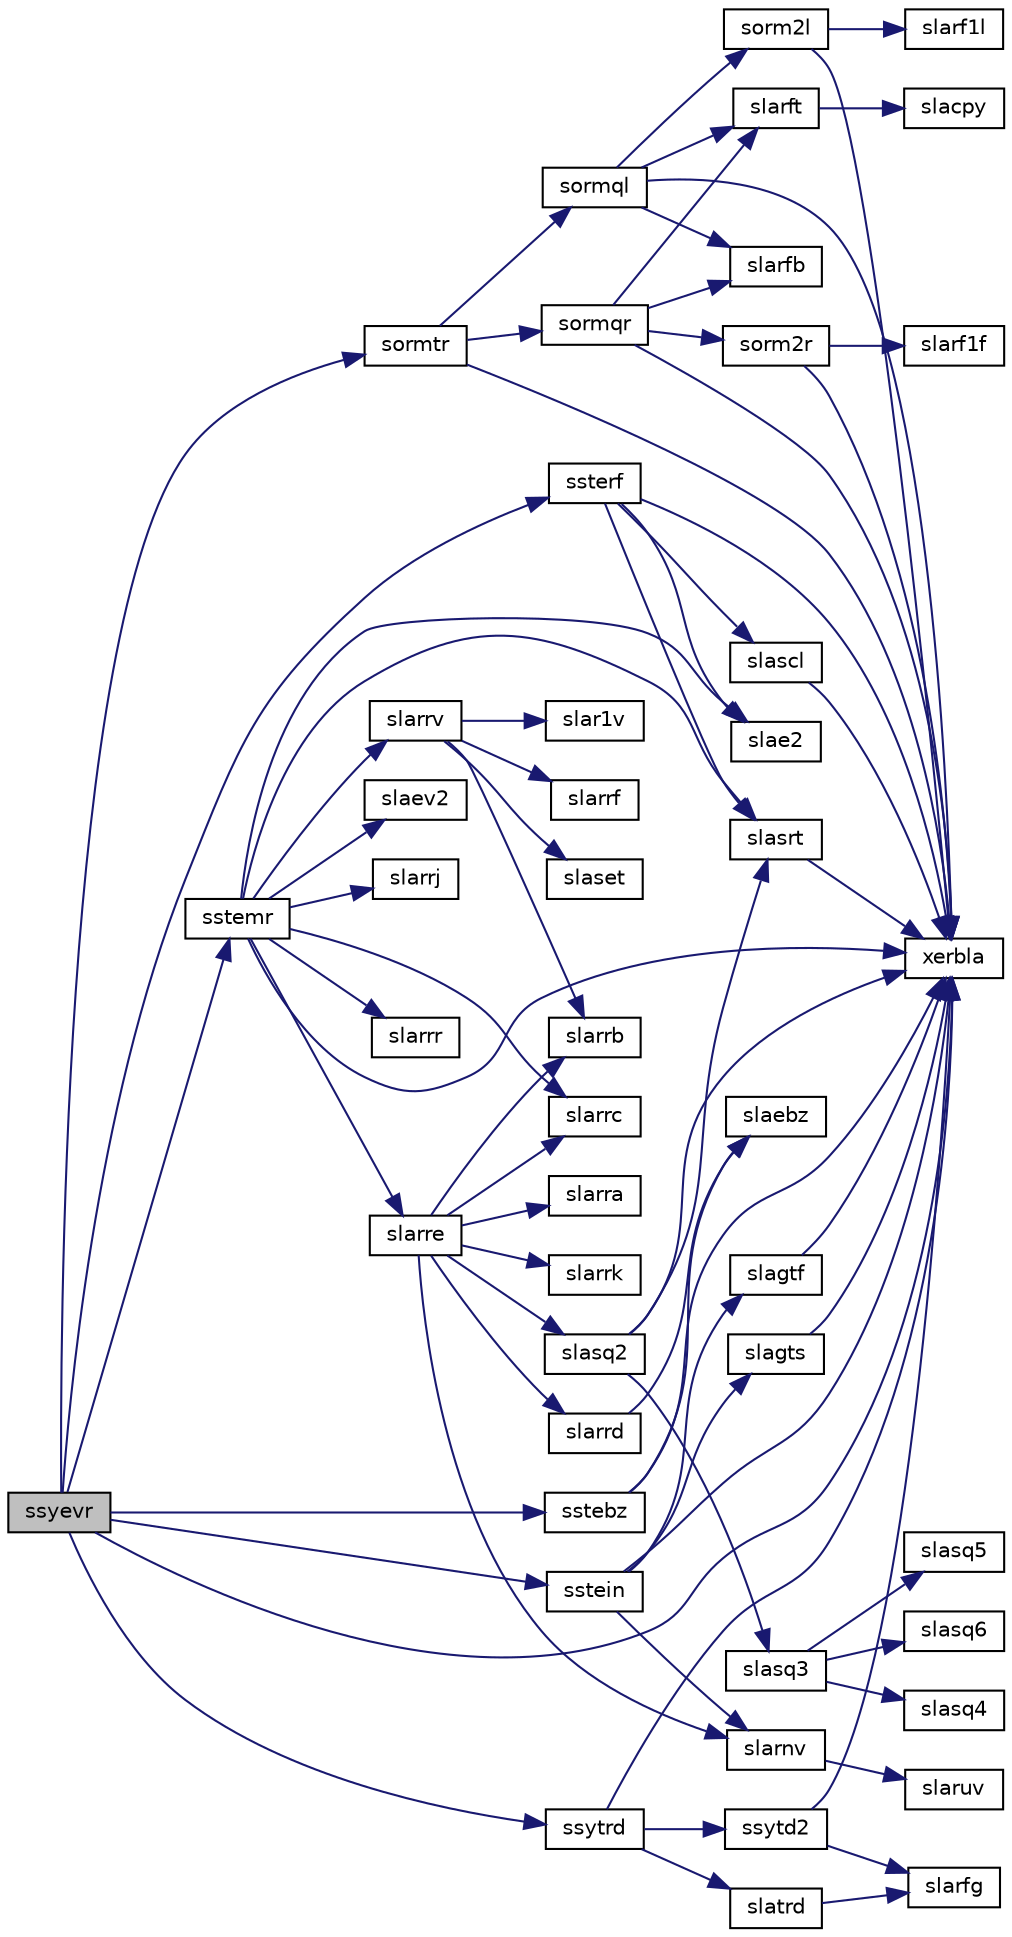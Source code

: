 digraph "ssyevr"
{
 // LATEX_PDF_SIZE
  edge [fontname="Helvetica",fontsize="10",labelfontname="Helvetica",labelfontsize="10"];
  node [fontname="Helvetica",fontsize="10",shape=record];
  rankdir="LR";
  Node1 [label="ssyevr",height=0.2,width=0.4,color="black", fillcolor="grey75", style="filled", fontcolor="black",tooltip="SSYEVR computes the eigenvalues and, optionally, the left and/or right eigenvectors for SY matrices"];
  Node1 -> Node2 [color="midnightblue",fontsize="10",style="solid",fontname="Helvetica"];
  Node2 [label="sormtr",height=0.2,width=0.4,color="black", fillcolor="white", style="filled",URL="$sormtr_8f.html#a239433f886d4c2ed79735499b28c9cae",tooltip="SORMTR"];
  Node2 -> Node3 [color="midnightblue",fontsize="10",style="solid",fontname="Helvetica"];
  Node3 [label="sormql",height=0.2,width=0.4,color="black", fillcolor="white", style="filled",URL="$sormql_8f.html#a66ed47ac53ccd24962fb4b42763cc3c3",tooltip="SORMQL"];
  Node3 -> Node4 [color="midnightblue",fontsize="10",style="solid",fontname="Helvetica"];
  Node4 [label="slarfb",height=0.2,width=0.4,color="black", fillcolor="white", style="filled",URL="$slarfb_8f.html#abd00c98d81aee1efa14e838bafa8078a",tooltip="SLARFB applies a block reflector or its transpose to a general rectangular matrix."];
  Node3 -> Node5 [color="midnightblue",fontsize="10",style="solid",fontname="Helvetica"];
  Node5 [label="slarft",height=0.2,width=0.4,color="black", fillcolor="white", style="filled",URL="$slarft_8f.html#a65328f5195290453fa03cb785888a95d",tooltip="SLARFT forms the triangular factor T of a block reflector H = I - vtvH"];
  Node5 -> Node6 [color="midnightblue",fontsize="10",style="solid",fontname="Helvetica"];
  Node6 [label="slacpy",height=0.2,width=0.4,color="black", fillcolor="white", style="filled",URL="$slacpy_8f.html#a7780c991533ce8dd1f2c22ae2d563f08",tooltip="SLACPY copies all or part of one two-dimensional array to another."];
  Node3 -> Node7 [color="midnightblue",fontsize="10",style="solid",fontname="Helvetica"];
  Node7 [label="sorm2l",height=0.2,width=0.4,color="black", fillcolor="white", style="filled",URL="$sorm2l_8f.html#a0f0a0604ded2725236045bf9503c4a76",tooltip="SORM2L multiplies a general matrix by the orthogonal matrix from a QL factorization determined by sge..."];
  Node7 -> Node8 [color="midnightblue",fontsize="10",style="solid",fontname="Helvetica"];
  Node8 [label="slarf1l",height=0.2,width=0.4,color="black", fillcolor="white", style="filled",URL="$slarf1l_8f.html#a2cd524707ffe6a2e5594c43517e1ba41",tooltip="SLARF1L applies an elementary reflector to a general rectangular"];
  Node7 -> Node9 [color="midnightblue",fontsize="10",style="solid",fontname="Helvetica"];
  Node9 [label="xerbla",height=0.2,width=0.4,color="black", fillcolor="white", style="filled",URL="$xerbla_8f.html#a377ee61015baf8dea7770b3a404b1c07",tooltip="XERBLA"];
  Node3 -> Node9 [color="midnightblue",fontsize="10",style="solid",fontname="Helvetica"];
  Node2 -> Node10 [color="midnightblue",fontsize="10",style="solid",fontname="Helvetica"];
  Node10 [label="sormqr",height=0.2,width=0.4,color="black", fillcolor="white", style="filled",URL="$sormqr_8f.html#ab4d0e540fc95dc0151bc2c9995cabd25",tooltip="SORMQR"];
  Node10 -> Node4 [color="midnightblue",fontsize="10",style="solid",fontname="Helvetica"];
  Node10 -> Node5 [color="midnightblue",fontsize="10",style="solid",fontname="Helvetica"];
  Node10 -> Node11 [color="midnightblue",fontsize="10",style="solid",fontname="Helvetica"];
  Node11 [label="sorm2r",height=0.2,width=0.4,color="black", fillcolor="white", style="filled",URL="$sorm2r_8f.html#a45a8a1e608ebbcc3fcafbe60f2995d78",tooltip="SORM2R multiplies a general matrix by the orthogonal matrix from a QR factorization determined by sge..."];
  Node11 -> Node12 [color="midnightblue",fontsize="10",style="solid",fontname="Helvetica"];
  Node12 [label="slarf1f",height=0.2,width=0.4,color="black", fillcolor="white", style="filled",URL="$slarf1f_8f.html#aefd3efd961011e8288e1a09bb2e04b99",tooltip="SLARF1F applies an elementary reflector to a general rectangular"];
  Node11 -> Node9 [color="midnightblue",fontsize="10",style="solid",fontname="Helvetica"];
  Node10 -> Node9 [color="midnightblue",fontsize="10",style="solid",fontname="Helvetica"];
  Node2 -> Node9 [color="midnightblue",fontsize="10",style="solid",fontname="Helvetica"];
  Node1 -> Node13 [color="midnightblue",fontsize="10",style="solid",fontname="Helvetica"];
  Node13 [label="sstebz",height=0.2,width=0.4,color="black", fillcolor="white", style="filled",URL="$sstebz_8f.html#a931f74959abb55088a26c358deb5246d",tooltip="SSTEBZ"];
  Node13 -> Node14 [color="midnightblue",fontsize="10",style="solid",fontname="Helvetica"];
  Node14 [label="slaebz",height=0.2,width=0.4,color="black", fillcolor="white", style="filled",URL="$slaebz_8f.html#a4f5045e3ec268a759d36fec562d6e481",tooltip="SLAEBZ computes the number of eigenvalues of a real symmetric tridiagonal matrix which are less than ..."];
  Node13 -> Node9 [color="midnightblue",fontsize="10",style="solid",fontname="Helvetica"];
  Node1 -> Node15 [color="midnightblue",fontsize="10",style="solid",fontname="Helvetica"];
  Node15 [label="sstein",height=0.2,width=0.4,color="black", fillcolor="white", style="filled",URL="$sstein_8f.html#a7bbe58d69ce21e8fac0eb2a727f13bd1",tooltip="SSTEIN"];
  Node15 -> Node16 [color="midnightblue",fontsize="10",style="solid",fontname="Helvetica"];
  Node16 [label="slagtf",height=0.2,width=0.4,color="black", fillcolor="white", style="filled",URL="$slagtf_8f.html#a0657d4d51d823f7f9b5b900524b497b0",tooltip="SLAGTF computes an LU factorization of a matrix T-λI, where T is a general tridiagonal matrix,..."];
  Node16 -> Node9 [color="midnightblue",fontsize="10",style="solid",fontname="Helvetica"];
  Node15 -> Node17 [color="midnightblue",fontsize="10",style="solid",fontname="Helvetica"];
  Node17 [label="slagts",height=0.2,width=0.4,color="black", fillcolor="white", style="filled",URL="$slagts_8f.html#ae4b431608960457e61e885f3a2e2b18e",tooltip="SLAGTS solves the system of equations (T-λI)x = y or (T-λI)^Tx = y, where T is a general tridiagonal ..."];
  Node17 -> Node9 [color="midnightblue",fontsize="10",style="solid",fontname="Helvetica"];
  Node15 -> Node18 [color="midnightblue",fontsize="10",style="solid",fontname="Helvetica"];
  Node18 [label="slarnv",height=0.2,width=0.4,color="black", fillcolor="white", style="filled",URL="$slarnv_8f.html#a379b09e3d4e7635db614d3b3973db5e7",tooltip="SLARNV returns a vector of random numbers from a uniform or normal distribution."];
  Node18 -> Node19 [color="midnightblue",fontsize="10",style="solid",fontname="Helvetica"];
  Node19 [label="slaruv",height=0.2,width=0.4,color="black", fillcolor="white", style="filled",URL="$slaruv_8f.html#a5ca61f3556928fc2698683460395d96c",tooltip="SLARUV returns a vector of n random real numbers from a uniform distribution."];
  Node15 -> Node9 [color="midnightblue",fontsize="10",style="solid",fontname="Helvetica"];
  Node1 -> Node20 [color="midnightblue",fontsize="10",style="solid",fontname="Helvetica"];
  Node20 [label="sstemr",height=0.2,width=0.4,color="black", fillcolor="white", style="filled",URL="$sstemr_8f.html#a6f79c320fcafc13559dd954f648858e7",tooltip="SSTEMR"];
  Node20 -> Node21 [color="midnightblue",fontsize="10",style="solid",fontname="Helvetica"];
  Node21 [label="slae2",height=0.2,width=0.4,color="black", fillcolor="white", style="filled",URL="$slae2_8f.html#aec32dea47a14590934b8970b078b58fd",tooltip="SLAE2 computes the eigenvalues of a 2-by-2 symmetric matrix."];
  Node20 -> Node22 [color="midnightblue",fontsize="10",style="solid",fontname="Helvetica"];
  Node22 [label="slaev2",height=0.2,width=0.4,color="black", fillcolor="white", style="filled",URL="$slaev2_8f.html#af79f0bb1a07a9d96b827eba946ec79fa",tooltip="SLAEV2 computes the eigenvalues and eigenvectors of a 2-by-2 symmetric/Hermitian matrix."];
  Node20 -> Node23 [color="midnightblue",fontsize="10",style="solid",fontname="Helvetica"];
  Node23 [label="slarrc",height=0.2,width=0.4,color="black", fillcolor="white", style="filled",URL="$slarrc_8f.html#a3895a010b624d4185e3c0c60b3cf1196",tooltip="SLARRC computes the number of eigenvalues of the symmetric tridiagonal matrix."];
  Node20 -> Node24 [color="midnightblue",fontsize="10",style="solid",fontname="Helvetica"];
  Node24 [label="slarre",height=0.2,width=0.4,color="black", fillcolor="white", style="filled",URL="$slarre_8f.html#a4a2b9dcf8e9c8f368fb6d39506781f46",tooltip="SLARRE given the tridiagonal matrix T, sets small off-diagonal elements to zero and for each unreduce..."];
  Node24 -> Node18 [color="midnightblue",fontsize="10",style="solid",fontname="Helvetica"];
  Node24 -> Node25 [color="midnightblue",fontsize="10",style="solid",fontname="Helvetica"];
  Node25 [label="slarra",height=0.2,width=0.4,color="black", fillcolor="white", style="filled",URL="$slarra_8f.html#a4f440e7139c504926241c9f7f71332d2",tooltip="SLARRA computes the splitting points with the specified threshold."];
  Node24 -> Node26 [color="midnightblue",fontsize="10",style="solid",fontname="Helvetica"];
  Node26 [label="slarrb",height=0.2,width=0.4,color="black", fillcolor="white", style="filled",URL="$slarrb_8f.html#ad29562cff63b75a1f3f40e7f83aea2b7",tooltip="SLARRB provides limited bisection to locate eigenvalues for more accuracy."];
  Node24 -> Node23 [color="midnightblue",fontsize="10",style="solid",fontname="Helvetica"];
  Node24 -> Node27 [color="midnightblue",fontsize="10",style="solid",fontname="Helvetica"];
  Node27 [label="slarrd",height=0.2,width=0.4,color="black", fillcolor="white", style="filled",URL="$slarrd_8f.html#a137b773fc78098f8177b09e7d6dc3c91",tooltip="SLARRD computes the eigenvalues of a symmetric tridiagonal matrix to suitable accuracy."];
  Node27 -> Node14 [color="midnightblue",fontsize="10",style="solid",fontname="Helvetica"];
  Node24 -> Node28 [color="midnightblue",fontsize="10",style="solid",fontname="Helvetica"];
  Node28 [label="slarrk",height=0.2,width=0.4,color="black", fillcolor="white", style="filled",URL="$slarrk_8f.html#ac34836aa49da0ba1ef397af5a5590e22",tooltip="SLARRK computes one eigenvalue of a symmetric tridiagonal matrix T to suitable accuracy."];
  Node24 -> Node29 [color="midnightblue",fontsize="10",style="solid",fontname="Helvetica"];
  Node29 [label="slasq2",height=0.2,width=0.4,color="black", fillcolor="white", style="filled",URL="$slasq2_8f.html#a1bc0bdbf2a3d3d0de17d2f705c5df756",tooltip="SLASQ2 computes all the eigenvalues of the symmetric positive definite tridiagonal matrix associated ..."];
  Node29 -> Node30 [color="midnightblue",fontsize="10",style="solid",fontname="Helvetica"];
  Node30 [label="slasq3",height=0.2,width=0.4,color="black", fillcolor="white", style="filled",URL="$slasq3_8f.html#a1a6666b6578bef593095307a83d0e943",tooltip="SLASQ3 checks for deflation, computes a shift and calls dqds. Used by sbdsqr."];
  Node30 -> Node31 [color="midnightblue",fontsize="10",style="solid",fontname="Helvetica"];
  Node31 [label="slasq4",height=0.2,width=0.4,color="black", fillcolor="white", style="filled",URL="$slasq4_8f.html#a41519cdfaf4d34b78d282be8797ad5c0",tooltip="SLASQ4 computes an approximation to the smallest eigenvalue using values of d from the previous trans..."];
  Node30 -> Node32 [color="midnightblue",fontsize="10",style="solid",fontname="Helvetica"];
  Node32 [label="slasq5",height=0.2,width=0.4,color="black", fillcolor="white", style="filled",URL="$slasq5_8f.html#a6e311e45ee4f985837a13ceca43c864b",tooltip="SLASQ5 computes one dqds transform in ping-pong form. Used by sbdsqr and sstegr."];
  Node30 -> Node33 [color="midnightblue",fontsize="10",style="solid",fontname="Helvetica"];
  Node33 [label="slasq6",height=0.2,width=0.4,color="black", fillcolor="white", style="filled",URL="$slasq6_8f.html#a847ecd4284d546b78ff81b4f89603ad6",tooltip="SLASQ6 computes one dqd transform in ping-pong form. Used by sbdsqr and sstegr."];
  Node29 -> Node34 [color="midnightblue",fontsize="10",style="solid",fontname="Helvetica"];
  Node34 [label="slasrt",height=0.2,width=0.4,color="black", fillcolor="white", style="filled",URL="$slasrt_8f.html#a66e14f999e0c96b0d974849882160a07",tooltip="SLASRT sorts numbers in increasing or decreasing order."];
  Node34 -> Node9 [color="midnightblue",fontsize="10",style="solid",fontname="Helvetica"];
  Node29 -> Node9 [color="midnightblue",fontsize="10",style="solid",fontname="Helvetica"];
  Node20 -> Node35 [color="midnightblue",fontsize="10",style="solid",fontname="Helvetica"];
  Node35 [label="slarrj",height=0.2,width=0.4,color="black", fillcolor="white", style="filled",URL="$slarrj_8f.html#a86d0ea9b6f2d76876a8f0c0e1a12868c",tooltip="SLARRJ performs refinement of the initial estimates of the eigenvalues of the matrix T."];
  Node20 -> Node36 [color="midnightblue",fontsize="10",style="solid",fontname="Helvetica"];
  Node36 [label="slarrr",height=0.2,width=0.4,color="black", fillcolor="white", style="filled",URL="$slarrr_8f.html#a37c1c1075019c75d8975e952a09516d5",tooltip="SLARRR performs tests to decide whether the symmetric tridiagonal matrix T warrants expensive computa..."];
  Node20 -> Node37 [color="midnightblue",fontsize="10",style="solid",fontname="Helvetica"];
  Node37 [label="slarrv",height=0.2,width=0.4,color="black", fillcolor="white", style="filled",URL="$slarrv_8f.html#af914549478e70da2caeb2612a265650f",tooltip="SLARRV computes the eigenvectors of the tridiagonal matrix T = L D LT given L, D and the eigenvalues ..."];
  Node37 -> Node38 [color="midnightblue",fontsize="10",style="solid",fontname="Helvetica"];
  Node38 [label="slar1v",height=0.2,width=0.4,color="black", fillcolor="white", style="filled",URL="$slar1v_8f.html#a39db5d580ea21e47dc9a5defd797793e",tooltip="SLAR1V computes the (scaled) r-th column of the inverse of the submatrix in rows b1 through bn of the..."];
  Node37 -> Node26 [color="midnightblue",fontsize="10",style="solid",fontname="Helvetica"];
  Node37 -> Node39 [color="midnightblue",fontsize="10",style="solid",fontname="Helvetica"];
  Node39 [label="slarrf",height=0.2,width=0.4,color="black", fillcolor="white", style="filled",URL="$slarrf_8f.html#aaf557670fb7f0616fb74b6af8cae353b",tooltip="SLARRF finds a new relatively robust representation such that at least one of the eigenvalues is rela..."];
  Node37 -> Node40 [color="midnightblue",fontsize="10",style="solid",fontname="Helvetica"];
  Node40 [label="slaset",height=0.2,width=0.4,color="black", fillcolor="white", style="filled",URL="$slaset_8f.html#a6174184453f17ad7cc3488044325d5ac",tooltip="SLASET initializes the off-diagonal elements and the diagonal elements of a matrix to given values."];
  Node20 -> Node34 [color="midnightblue",fontsize="10",style="solid",fontname="Helvetica"];
  Node20 -> Node9 [color="midnightblue",fontsize="10",style="solid",fontname="Helvetica"];
  Node1 -> Node41 [color="midnightblue",fontsize="10",style="solid",fontname="Helvetica"];
  Node41 [label="ssterf",height=0.2,width=0.4,color="black", fillcolor="white", style="filled",URL="$ssterf_8f.html#a6f005e62dd179b39d847eadbb62dbead",tooltip="SSTERF"];
  Node41 -> Node21 [color="midnightblue",fontsize="10",style="solid",fontname="Helvetica"];
  Node41 -> Node42 [color="midnightblue",fontsize="10",style="solid",fontname="Helvetica"];
  Node42 [label="slascl",height=0.2,width=0.4,color="black", fillcolor="white", style="filled",URL="$slascl_8f.html#a11e6ce67ce97ca5b0a3a7bc5645a09d9",tooltip="SLASCL multiplies a general rectangular matrix by a real scalar defined as cto/cfrom."];
  Node42 -> Node9 [color="midnightblue",fontsize="10",style="solid",fontname="Helvetica"];
  Node41 -> Node34 [color="midnightblue",fontsize="10",style="solid",fontname="Helvetica"];
  Node41 -> Node9 [color="midnightblue",fontsize="10",style="solid",fontname="Helvetica"];
  Node1 -> Node43 [color="midnightblue",fontsize="10",style="solid",fontname="Helvetica"];
  Node43 [label="ssytrd",height=0.2,width=0.4,color="black", fillcolor="white", style="filled",URL="$ssytrd_8f.html#a6f435f24bbc42c21a66bc5774509ec86",tooltip="SSYTRD"];
  Node43 -> Node44 [color="midnightblue",fontsize="10",style="solid",fontname="Helvetica"];
  Node44 [label="slatrd",height=0.2,width=0.4,color="black", fillcolor="white", style="filled",URL="$slatrd_8f.html#ac1312699353e70d4e05bb21f60d76e27",tooltip="SLATRD reduces the first nb rows and columns of a symmetric/Hermitian matrix A to real tridiagonal fo..."];
  Node44 -> Node45 [color="midnightblue",fontsize="10",style="solid",fontname="Helvetica"];
  Node45 [label="slarfg",height=0.2,width=0.4,color="black", fillcolor="white", style="filled",URL="$slarfg_8f.html#a1c10a1adfa35b2d5ea15e801287a6a38",tooltip="SLARFG generates an elementary reflector (Householder matrix)."];
  Node43 -> Node46 [color="midnightblue",fontsize="10",style="solid",fontname="Helvetica"];
  Node46 [label="ssytd2",height=0.2,width=0.4,color="black", fillcolor="white", style="filled",URL="$ssytd2_8f.html#ac702851ad871b3170b0566876fd588b1",tooltip="SSYTD2 reduces a symmetric matrix to real symmetric tridiagonal form by an orthogonal similarity tran..."];
  Node46 -> Node45 [color="midnightblue",fontsize="10",style="solid",fontname="Helvetica"];
  Node46 -> Node9 [color="midnightblue",fontsize="10",style="solid",fontname="Helvetica"];
  Node43 -> Node9 [color="midnightblue",fontsize="10",style="solid",fontname="Helvetica"];
  Node1 -> Node9 [color="midnightblue",fontsize="10",style="solid",fontname="Helvetica"];
}
